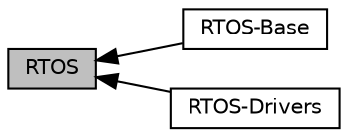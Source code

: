 digraph "RTOS"
{
  edge [fontname="Helvetica",fontsize="10",labelfontname="Helvetica",labelfontsize="10"];
  node [fontname="Helvetica",fontsize="10",shape=record];
  rankdir=LR;
  Node1 [label="RTOS-Base",height=0.2,width=0.4,color="black", fillcolor="white", style="filled",URL="$group__RTOS-Base.html"];
  Node2 [label="RTOS-Drivers",height=0.2,width=0.4,color="black", fillcolor="white", style="filled",URL="$group__RTOS-Drivers.html"];
  Node0 [label="RTOS",height=0.2,width=0.4,color="black", fillcolor="grey75", style="filled", fontcolor="black"];
  Node0->Node1 [shape=plaintext, dir="back", style="solid"];
  Node0->Node2 [shape=plaintext, dir="back", style="solid"];
}
